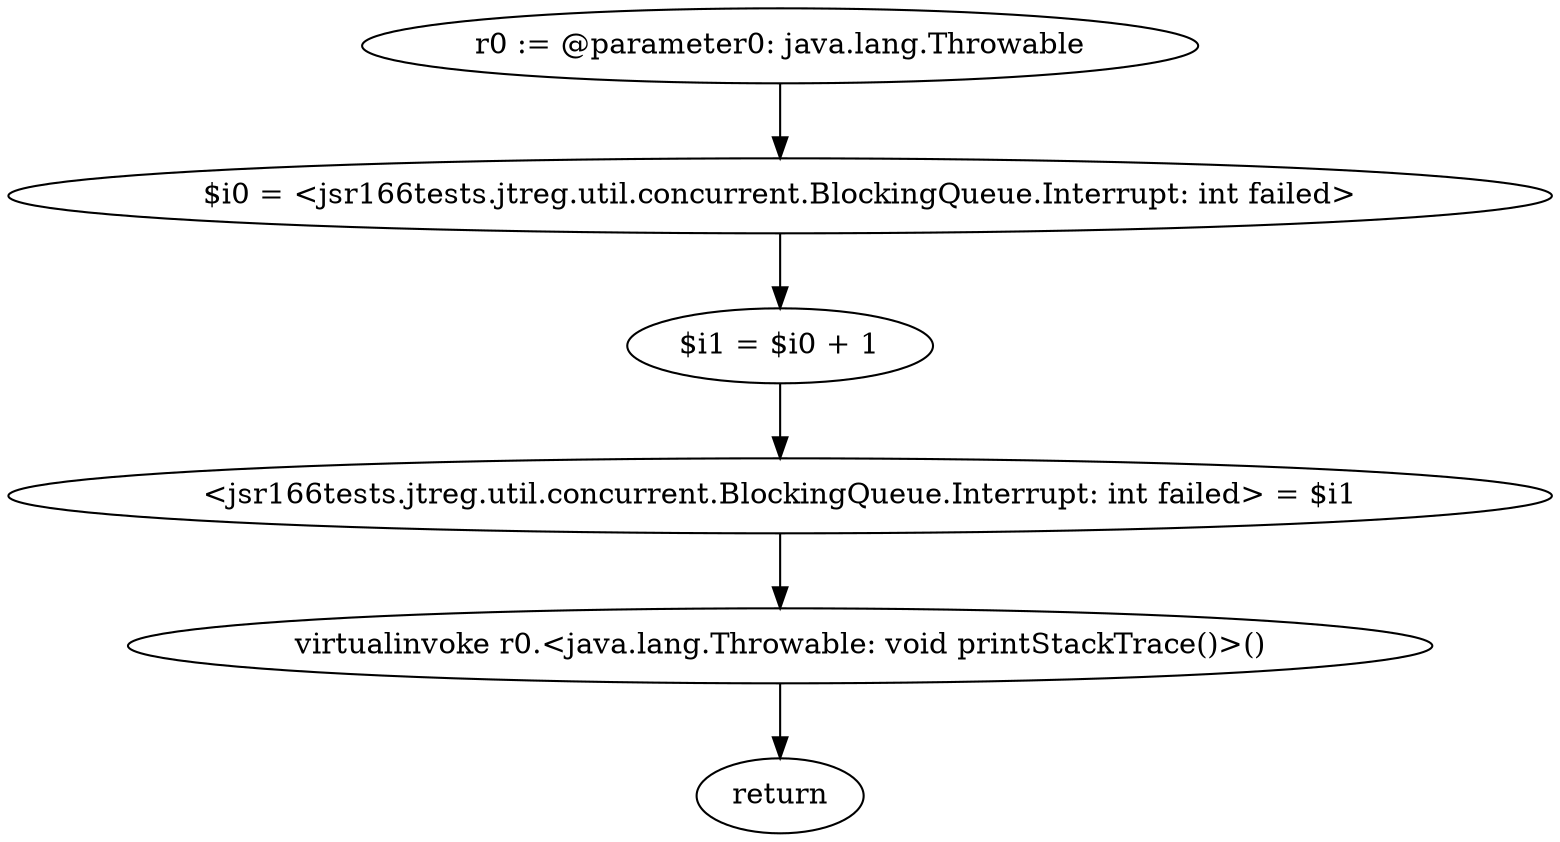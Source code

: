 digraph "unitGraph" {
    "r0 := @parameter0: java.lang.Throwable"
    "$i0 = <jsr166tests.jtreg.util.concurrent.BlockingQueue.Interrupt: int failed>"
    "$i1 = $i0 + 1"
    "<jsr166tests.jtreg.util.concurrent.BlockingQueue.Interrupt: int failed> = $i1"
    "virtualinvoke r0.<java.lang.Throwable: void printStackTrace()>()"
    "return"
    "r0 := @parameter0: java.lang.Throwable"->"$i0 = <jsr166tests.jtreg.util.concurrent.BlockingQueue.Interrupt: int failed>";
    "$i0 = <jsr166tests.jtreg.util.concurrent.BlockingQueue.Interrupt: int failed>"->"$i1 = $i0 + 1";
    "$i1 = $i0 + 1"->"<jsr166tests.jtreg.util.concurrent.BlockingQueue.Interrupt: int failed> = $i1";
    "<jsr166tests.jtreg.util.concurrent.BlockingQueue.Interrupt: int failed> = $i1"->"virtualinvoke r0.<java.lang.Throwable: void printStackTrace()>()";
    "virtualinvoke r0.<java.lang.Throwable: void printStackTrace()>()"->"return";
}
